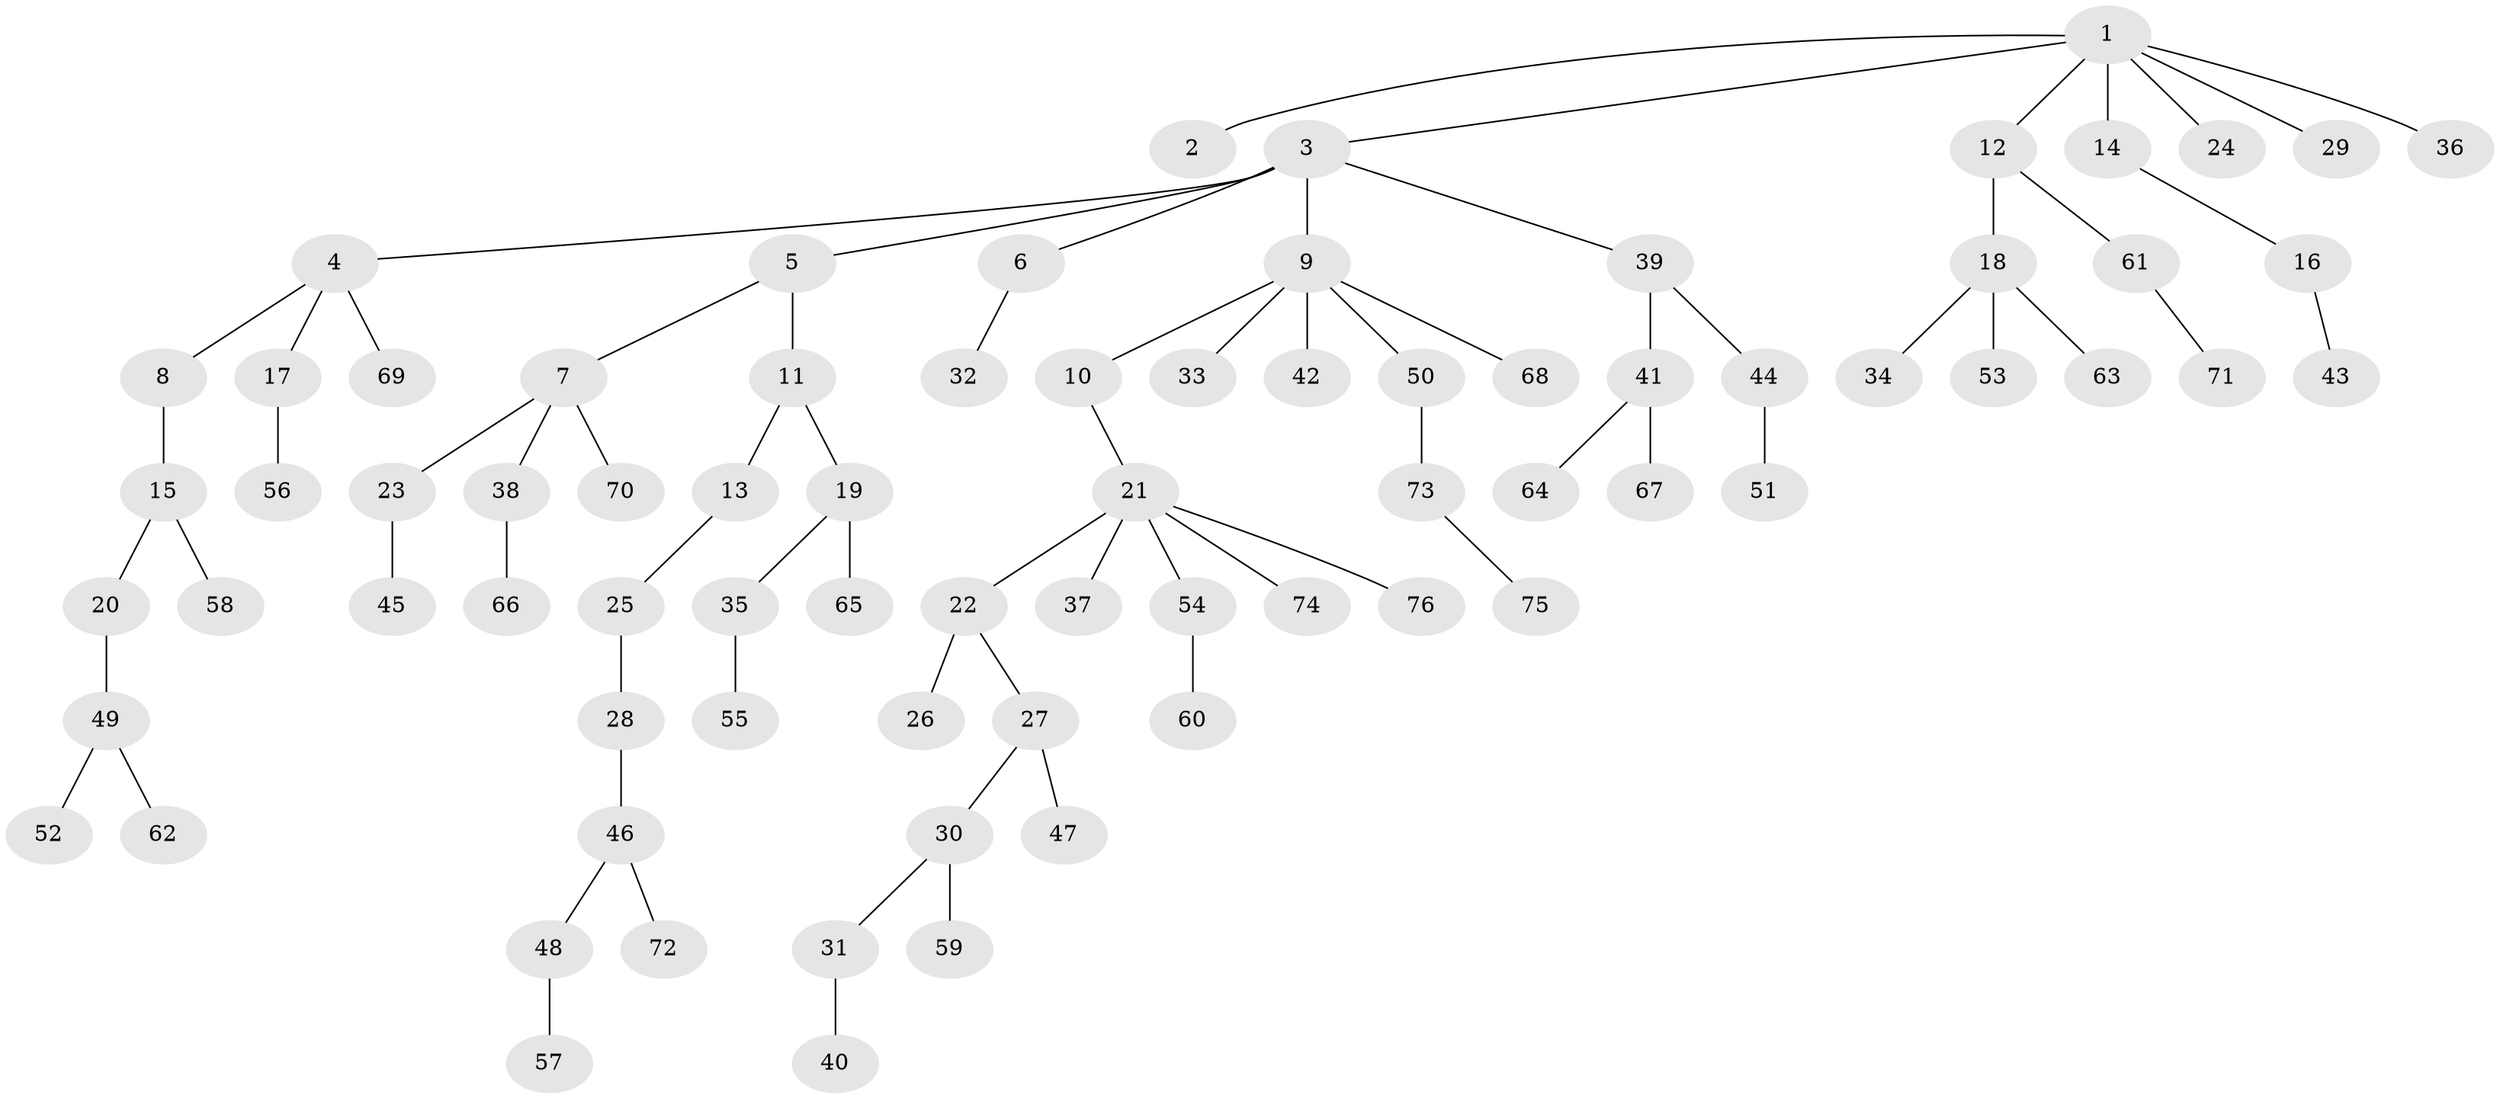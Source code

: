 // coarse degree distribution, {6: 0.0196078431372549, 1: 0.5490196078431373, 7: 0.0196078431372549, 3: 0.13725490196078433, 4: 0.0392156862745098, 2: 0.19607843137254902, 5: 0.0392156862745098}
// Generated by graph-tools (version 1.1) at 2025/24/03/03/25 07:24:04]
// undirected, 76 vertices, 75 edges
graph export_dot {
graph [start="1"]
  node [color=gray90,style=filled];
  1;
  2;
  3;
  4;
  5;
  6;
  7;
  8;
  9;
  10;
  11;
  12;
  13;
  14;
  15;
  16;
  17;
  18;
  19;
  20;
  21;
  22;
  23;
  24;
  25;
  26;
  27;
  28;
  29;
  30;
  31;
  32;
  33;
  34;
  35;
  36;
  37;
  38;
  39;
  40;
  41;
  42;
  43;
  44;
  45;
  46;
  47;
  48;
  49;
  50;
  51;
  52;
  53;
  54;
  55;
  56;
  57;
  58;
  59;
  60;
  61;
  62;
  63;
  64;
  65;
  66;
  67;
  68;
  69;
  70;
  71;
  72;
  73;
  74;
  75;
  76;
  1 -- 2;
  1 -- 3;
  1 -- 12;
  1 -- 14;
  1 -- 24;
  1 -- 29;
  1 -- 36;
  3 -- 4;
  3 -- 5;
  3 -- 6;
  3 -- 9;
  3 -- 39;
  4 -- 8;
  4 -- 17;
  4 -- 69;
  5 -- 7;
  5 -- 11;
  6 -- 32;
  7 -- 23;
  7 -- 38;
  7 -- 70;
  8 -- 15;
  9 -- 10;
  9 -- 33;
  9 -- 42;
  9 -- 50;
  9 -- 68;
  10 -- 21;
  11 -- 13;
  11 -- 19;
  12 -- 18;
  12 -- 61;
  13 -- 25;
  14 -- 16;
  15 -- 20;
  15 -- 58;
  16 -- 43;
  17 -- 56;
  18 -- 34;
  18 -- 53;
  18 -- 63;
  19 -- 35;
  19 -- 65;
  20 -- 49;
  21 -- 22;
  21 -- 37;
  21 -- 54;
  21 -- 74;
  21 -- 76;
  22 -- 26;
  22 -- 27;
  23 -- 45;
  25 -- 28;
  27 -- 30;
  27 -- 47;
  28 -- 46;
  30 -- 31;
  30 -- 59;
  31 -- 40;
  35 -- 55;
  38 -- 66;
  39 -- 41;
  39 -- 44;
  41 -- 64;
  41 -- 67;
  44 -- 51;
  46 -- 48;
  46 -- 72;
  48 -- 57;
  49 -- 52;
  49 -- 62;
  50 -- 73;
  54 -- 60;
  61 -- 71;
  73 -- 75;
}

